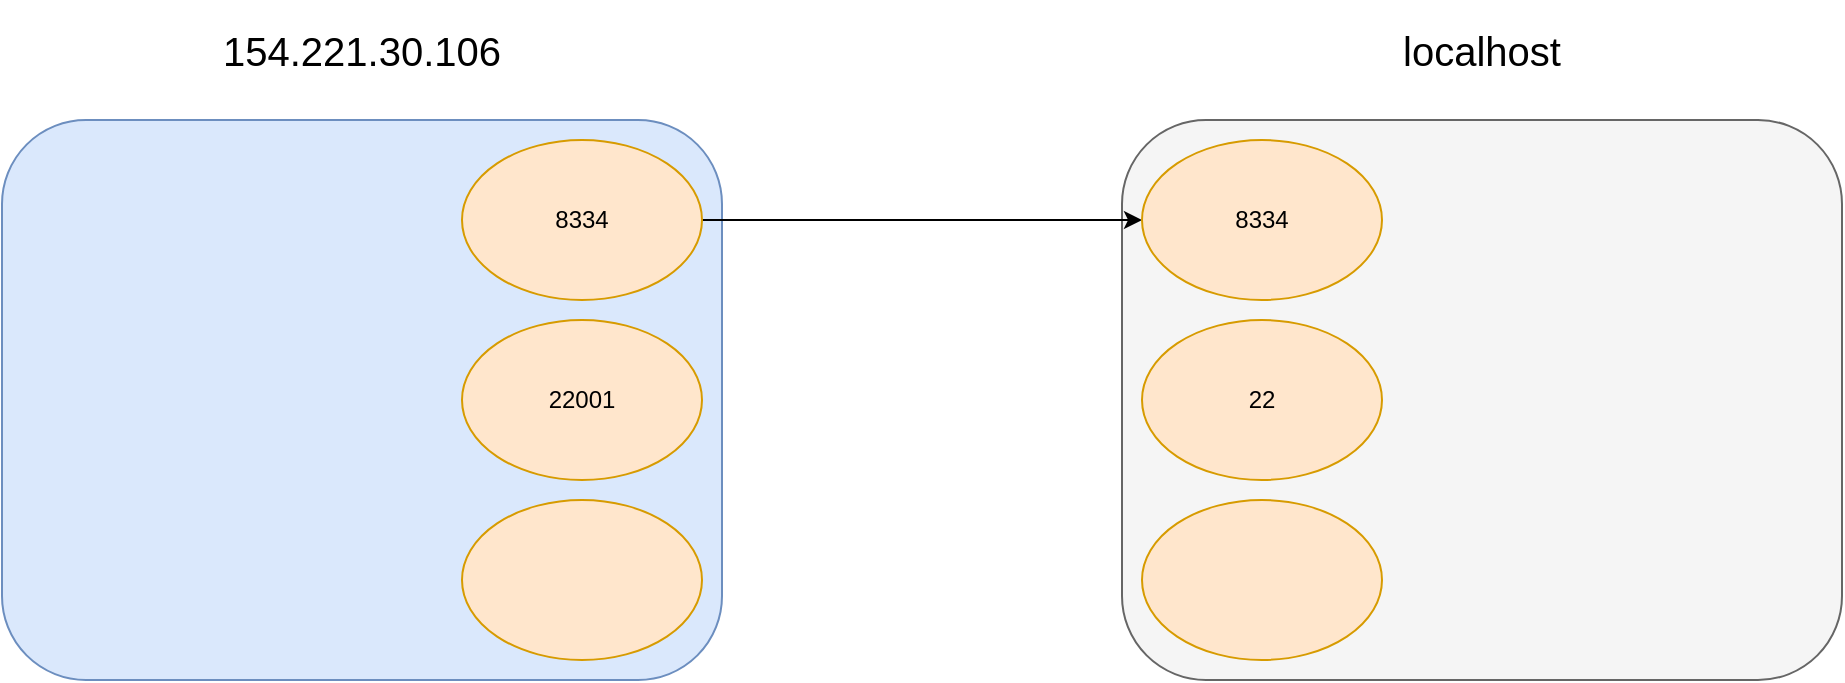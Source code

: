 <mxfile version="24.7.8">
  <diagram name="第 1 页" id="dpTXY2fJAkPe_KdnsqiX">
    <mxGraphModel dx="991" dy="578" grid="1" gridSize="10" guides="1" tooltips="1" connect="1" arrows="1" fold="1" page="1" pageScale="1" pageWidth="1600" pageHeight="1200" math="0" shadow="0">
      <root>
        <mxCell id="0" />
        <mxCell id="1" parent="0" />
        <mxCell id="8utcnIzvaH1VI9BwOxpx-5" value="" style="rounded=1;whiteSpace=wrap;html=1;fontSize=18;verticalAlign=top;fillColor=#dae8fc;strokeColor=#6c8ebf;" parent="1" vertex="1">
          <mxGeometry x="480" y="480" width="360" height="280" as="geometry" />
        </mxCell>
        <mxCell id="8utcnIzvaH1VI9BwOxpx-6" value="154.221.30.106" style="text;html=1;align=center;verticalAlign=middle;whiteSpace=wrap;rounded=0;fontSize=20;" parent="1" vertex="1">
          <mxGeometry x="480" y="420" width="360" height="50" as="geometry" />
        </mxCell>
        <mxCell id="8utcnIzvaH1VI9BwOxpx-7" style="edgeStyle=orthogonalEdgeStyle;rounded=0;orthogonalLoop=1;jettySize=auto;html=1;exitX=0.5;exitY=1;exitDx=0;exitDy=0;" parent="1" source="8utcnIzvaH1VI9BwOxpx-6" target="8utcnIzvaH1VI9BwOxpx-6" edge="1">
          <mxGeometry relative="1" as="geometry" />
        </mxCell>
        <mxCell id="8utcnIzvaH1VI9BwOxpx-8" value="" style="rounded=1;whiteSpace=wrap;html=1;fontSize=18;verticalAlign=top;fillColor=#f5f5f5;strokeColor=#666666;fontColor=#333333;" parent="1" vertex="1">
          <mxGeometry x="1040" y="480" width="360" height="280" as="geometry" />
        </mxCell>
        <mxCell id="8utcnIzvaH1VI9BwOxpx-9" value="localhost" style="text;html=1;align=center;verticalAlign=middle;whiteSpace=wrap;rounded=0;fontSize=20;" parent="1" vertex="1">
          <mxGeometry x="1040" y="420" width="360" height="50" as="geometry" />
        </mxCell>
        <mxCell id="8utcnIzvaH1VI9BwOxpx-10" style="edgeStyle=orthogonalEdgeStyle;rounded=0;orthogonalLoop=1;jettySize=auto;html=1;exitX=0.5;exitY=1;exitDx=0;exitDy=0;" parent="1" source="8utcnIzvaH1VI9BwOxpx-9" target="8utcnIzvaH1VI9BwOxpx-9" edge="1">
          <mxGeometry relative="1" as="geometry" />
        </mxCell>
        <mxCell id="8utcnIzvaH1VI9BwOxpx-20" style="edgeStyle=orthogonalEdgeStyle;rounded=0;orthogonalLoop=1;jettySize=auto;html=1;exitX=1;exitY=0.5;exitDx=0;exitDy=0;" parent="1" source="8utcnIzvaH1VI9BwOxpx-13" target="8utcnIzvaH1VI9BwOxpx-14" edge="1">
          <mxGeometry relative="1" as="geometry" />
        </mxCell>
        <mxCell id="8utcnIzvaH1VI9BwOxpx-13" value="8334" style="ellipse;whiteSpace=wrap;html=1;fillColor=#ffe6cc;strokeColor=#d79b00;" parent="1" vertex="1">
          <mxGeometry x="710" y="490" width="120" height="80" as="geometry" />
        </mxCell>
        <mxCell id="8utcnIzvaH1VI9BwOxpx-14" value="8334" style="ellipse;whiteSpace=wrap;html=1;fillColor=#ffe6cc;strokeColor=#d79b00;" parent="1" vertex="1">
          <mxGeometry x="1050" y="490" width="120" height="80" as="geometry" />
        </mxCell>
        <mxCell id="8utcnIzvaH1VI9BwOxpx-15" value="22001" style="ellipse;whiteSpace=wrap;html=1;fillColor=#ffe6cc;strokeColor=#d79b00;" parent="1" vertex="1">
          <mxGeometry x="710" y="580" width="120" height="80" as="geometry" />
        </mxCell>
        <mxCell id="8utcnIzvaH1VI9BwOxpx-16" value="" style="ellipse;whiteSpace=wrap;html=1;fillColor=#ffe6cc;strokeColor=#d79b00;" parent="1" vertex="1">
          <mxGeometry x="710" y="670" width="120" height="80" as="geometry" />
        </mxCell>
        <mxCell id="8utcnIzvaH1VI9BwOxpx-17" value="22" style="ellipse;whiteSpace=wrap;html=1;fillColor=#ffe6cc;strokeColor=#d79b00;" parent="1" vertex="1">
          <mxGeometry x="1050" y="580" width="120" height="80" as="geometry" />
        </mxCell>
        <mxCell id="8utcnIzvaH1VI9BwOxpx-18" value="" style="ellipse;whiteSpace=wrap;html=1;fillColor=#ffe6cc;strokeColor=#d79b00;" parent="1" vertex="1">
          <mxGeometry x="1050" y="670" width="120" height="80" as="geometry" />
        </mxCell>
      </root>
    </mxGraphModel>
  </diagram>
</mxfile>
